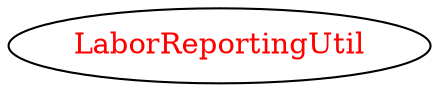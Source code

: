 digraph dependencyGraph {
 concentrate=true;
 ranksep="2.0";
 rankdir="LR"; 
 splines="ortho";
"LaborReportingUtil" [fontcolor="red"];
}